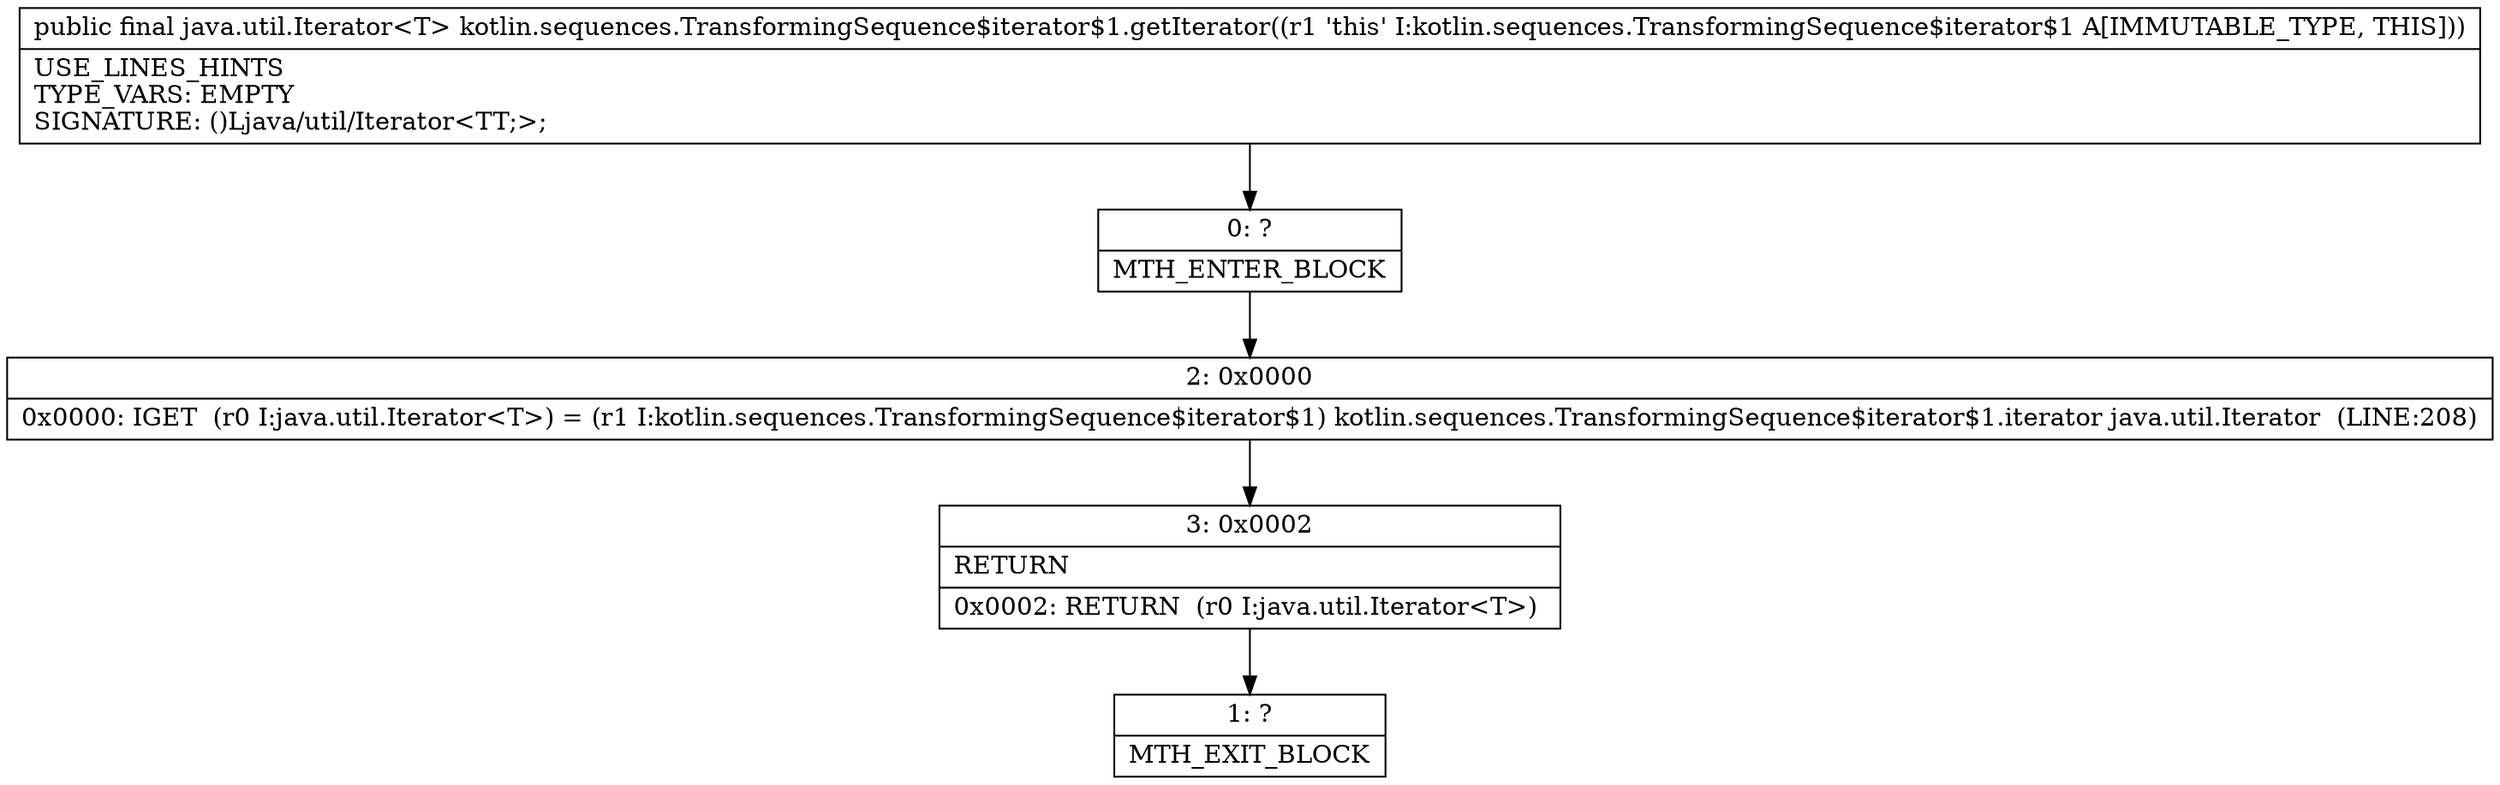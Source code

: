 digraph "CFG forkotlin.sequences.TransformingSequence$iterator$1.getIterator()Ljava\/util\/Iterator;" {
Node_0 [shape=record,label="{0\:\ ?|MTH_ENTER_BLOCK\l}"];
Node_2 [shape=record,label="{2\:\ 0x0000|0x0000: IGET  (r0 I:java.util.Iterator\<T\>) = (r1 I:kotlin.sequences.TransformingSequence$iterator$1) kotlin.sequences.TransformingSequence$iterator$1.iterator java.util.Iterator  (LINE:208)\l}"];
Node_3 [shape=record,label="{3\:\ 0x0002|RETURN\l|0x0002: RETURN  (r0 I:java.util.Iterator\<T\>) \l}"];
Node_1 [shape=record,label="{1\:\ ?|MTH_EXIT_BLOCK\l}"];
MethodNode[shape=record,label="{public final java.util.Iterator\<T\> kotlin.sequences.TransformingSequence$iterator$1.getIterator((r1 'this' I:kotlin.sequences.TransformingSequence$iterator$1 A[IMMUTABLE_TYPE, THIS]))  | USE_LINES_HINTS\lTYPE_VARS: EMPTY\lSIGNATURE: ()Ljava\/util\/Iterator\<TT;\>;\l}"];
MethodNode -> Node_0;Node_0 -> Node_2;
Node_2 -> Node_3;
Node_3 -> Node_1;
}

